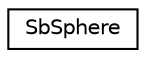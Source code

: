 digraph "Graphical Class Hierarchy"
{
 // LATEX_PDF_SIZE
  edge [fontname="Helvetica",fontsize="10",labelfontname="Helvetica",labelfontsize="10"];
  node [fontname="Helvetica",fontsize="10",shape=record];
  rankdir="LR";
  Node0 [label="SbSphere",height=0.2,width=0.4,color="black", fillcolor="white", style="filled",URL="$classSbSphere.html",tooltip="The SbSphere class is a representation of a sphere."];
}

